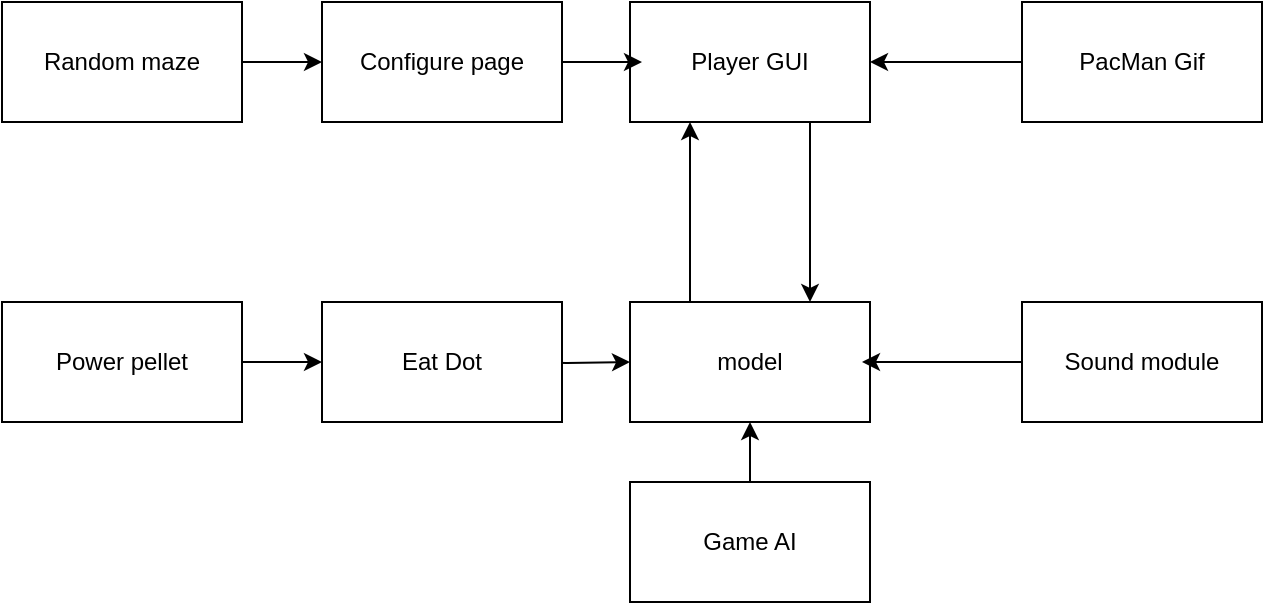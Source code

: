<mxfile version="15.0.6" type="device"><diagram id="-aZWiF6sbnsA0kEv0zdo" name="Page-1"><mxGraphModel dx="1422" dy="762" grid="1" gridSize="10" guides="1" tooltips="1" connect="1" arrows="1" fold="1" page="1" pageScale="1" pageWidth="827" pageHeight="1169" math="0" shadow="0"><root><mxCell id="0"/><mxCell id="1" parent="0"/><mxCell id="KzUlr5hNiGk_9HioXXDy-1" value="Sound module" style="rounded=0;whiteSpace=wrap;html=1;" vertex="1" parent="1"><mxGeometry x="570" y="470" width="120" height="60" as="geometry"/></mxCell><mxCell id="KzUlr5hNiGk_9HioXXDy-2" value="model" style="rounded=0;whiteSpace=wrap;html=1;" vertex="1" parent="1"><mxGeometry x="374" y="470" width="120" height="60" as="geometry"/></mxCell><mxCell id="KzUlr5hNiGk_9HioXXDy-4" value="Player GUI" style="whiteSpace=wrap;html=1;" vertex="1" parent="1"><mxGeometry x="374" y="320" width="120" height="60" as="geometry"/></mxCell><mxCell id="KzUlr5hNiGk_9HioXXDy-23" value="" style="edgeStyle=orthogonalEdgeStyle;rounded=0;orthogonalLoop=1;jettySize=auto;html=1;" edge="1" parent="1" source="KzUlr5hNiGk_9HioXXDy-5" target="KzUlr5hNiGk_9HioXXDy-2"><mxGeometry relative="1" as="geometry"/></mxCell><mxCell id="KzUlr5hNiGk_9HioXXDy-5" value="Game AI" style="whiteSpace=wrap;html=1;" vertex="1" parent="1"><mxGeometry x="374" y="560" width="120" height="60" as="geometry"/></mxCell><mxCell id="KzUlr5hNiGk_9HioXXDy-7" value="PacMan Gif" style="rounded=0;whiteSpace=wrap;html=1;" vertex="1" parent="1"><mxGeometry x="570" y="320" width="120" height="60" as="geometry"/></mxCell><mxCell id="KzUlr5hNiGk_9HioXXDy-22" value="" style="edgeStyle=orthogonalEdgeStyle;rounded=0;orthogonalLoop=1;jettySize=auto;html=1;" edge="1" parent="1" target="KzUlr5hNiGk_9HioXXDy-2"><mxGeometry relative="1" as="geometry"><mxPoint x="310" y="500" as="sourcePoint"/></mxGeometry></mxCell><mxCell id="KzUlr5hNiGk_9HioXXDy-9" value="Configure page" style="whiteSpace=wrap;html=1;" vertex="1" parent="1"><mxGeometry x="220" y="320" width="120" height="60" as="geometry"/></mxCell><mxCell id="KzUlr5hNiGk_9HioXXDy-10" value="Random maze" style="whiteSpace=wrap;html=1;" vertex="1" parent="1"><mxGeometry x="60" y="320" width="120" height="60" as="geometry"/></mxCell><mxCell id="KzUlr5hNiGk_9HioXXDy-16" value="" style="endArrow=classic;html=1;entryX=0.75;entryY=0;entryDx=0;entryDy=0;exitX=0.75;exitY=1;exitDx=0;exitDy=0;" edge="1" parent="1" source="KzUlr5hNiGk_9HioXXDy-4" target="KzUlr5hNiGk_9HioXXDy-2"><mxGeometry width="50" height="50" relative="1" as="geometry"><mxPoint x="460" y="410" as="sourcePoint"/><mxPoint x="510" y="360" as="targetPoint"/></mxGeometry></mxCell><mxCell id="KzUlr5hNiGk_9HioXXDy-17" value="" style="endArrow=classic;html=1;exitX=0;exitY=0.5;exitDx=0;exitDy=0;" edge="1" parent="1" source="KzUlr5hNiGk_9HioXXDy-1"><mxGeometry width="50" height="50" relative="1" as="geometry"><mxPoint x="510" y="610" as="sourcePoint"/><mxPoint x="490" y="500" as="targetPoint"/></mxGeometry></mxCell><mxCell id="KzUlr5hNiGk_9HioXXDy-18" value="" style="endArrow=classic;html=1;exitX=0;exitY=0.5;exitDx=0;exitDy=0;entryX=1;entryY=0.5;entryDx=0;entryDy=0;" edge="1" parent="1" source="KzUlr5hNiGk_9HioXXDy-7" target="KzUlr5hNiGk_9HioXXDy-4"><mxGeometry width="50" height="50" relative="1" as="geometry"><mxPoint x="520" y="460" as="sourcePoint"/><mxPoint x="570" y="410" as="targetPoint"/></mxGeometry></mxCell><mxCell id="KzUlr5hNiGk_9HioXXDy-19" value="" style="endArrow=classic;html=1;exitX=0.25;exitY=0;exitDx=0;exitDy=0;entryX=0.25;entryY=1;entryDx=0;entryDy=0;" edge="1" parent="1" source="KzUlr5hNiGk_9HioXXDy-2" target="KzUlr5hNiGk_9HioXXDy-4"><mxGeometry width="50" height="50" relative="1" as="geometry"><mxPoint x="410" y="680" as="sourcePoint"/><mxPoint x="434" y="390" as="targetPoint"/></mxGeometry></mxCell><mxCell id="KzUlr5hNiGk_9HioXXDy-20" value="" style="endArrow=classic;html=1;exitX=1;exitY=0.5;exitDx=0;exitDy=0;entryX=0;entryY=0.5;entryDx=0;entryDy=0;" edge="1" parent="1" source="KzUlr5hNiGk_9HioXXDy-10" target="KzUlr5hNiGk_9HioXXDy-9"><mxGeometry width="50" height="50" relative="1" as="geometry"><mxPoint x="410" y="710" as="sourcePoint"/><mxPoint x="460" y="660" as="targetPoint"/></mxGeometry></mxCell><mxCell id="KzUlr5hNiGk_9HioXXDy-21" value="" style="endArrow=classic;html=1;exitX=1;exitY=0.5;exitDx=0;exitDy=0;" edge="1" parent="1" source="KzUlr5hNiGk_9HioXXDy-9"><mxGeometry width="50" height="50" relative="1" as="geometry"><mxPoint x="410" y="710" as="sourcePoint"/><mxPoint x="380" y="350" as="targetPoint"/></mxGeometry></mxCell><mxCell id="KzUlr5hNiGk_9HioXXDy-24" value="Eat Dot" style="rounded=0;whiteSpace=wrap;html=1;" vertex="1" parent="1"><mxGeometry x="220" y="470" width="120" height="60" as="geometry"/></mxCell><mxCell id="KzUlr5hNiGk_9HioXXDy-27" value="" style="edgeStyle=orthogonalEdgeStyle;rounded=0;orthogonalLoop=1;jettySize=auto;html=1;" edge="1" parent="1" source="KzUlr5hNiGk_9HioXXDy-25" target="KzUlr5hNiGk_9HioXXDy-24"><mxGeometry relative="1" as="geometry"/></mxCell><mxCell id="KzUlr5hNiGk_9HioXXDy-25" value="Power pellet" style="rounded=0;whiteSpace=wrap;html=1;" vertex="1" parent="1"><mxGeometry x="60" y="470" width="120" height="60" as="geometry"/></mxCell></root></mxGraphModel></diagram></mxfile>